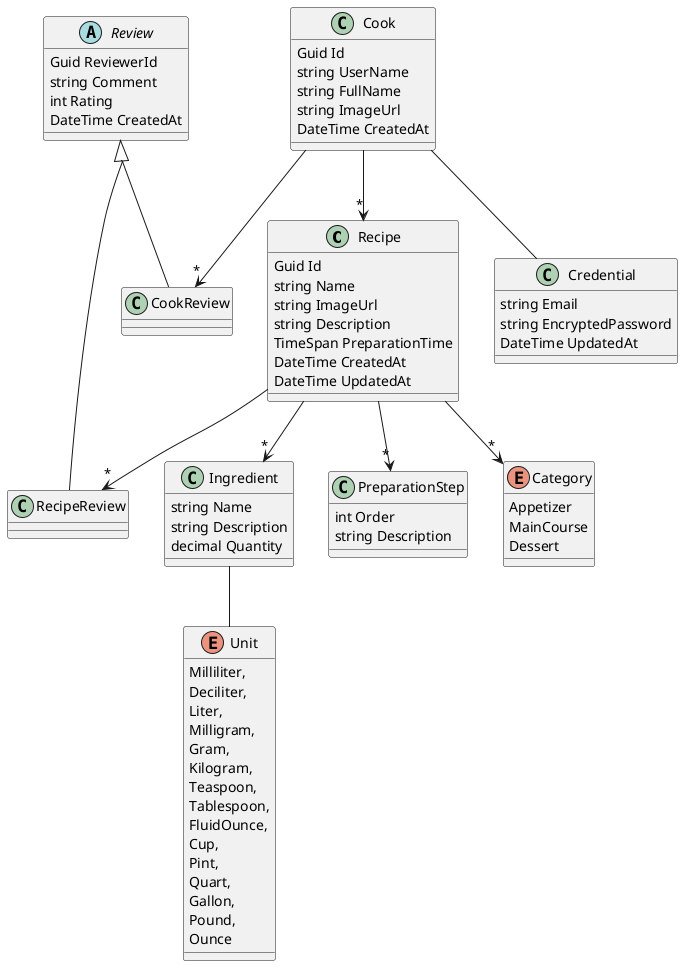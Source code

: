﻿@startuml
'https://plantuml.com/class-diagram

skinparam groupInheritance 2

class Recipe {
    Guid Id
    string Name
    string ImageUrl
    string Description
    TimeSpan PreparationTime
    DateTime CreatedAt
    DateTime UpdatedAt
}

class Cook {
    Guid Id
    string UserName
    string FullName
    string ImageUrl
    DateTime CreatedAt
}

class Credential {
    string Email
    string EncryptedPassword
    DateTime UpdatedAt
}

class Ingredient {
    string Name
    string Description
    decimal Quantity
}

enum Unit {
    Milliliter,
    Deciliter,
    Liter,
    Milligram,
    Gram,
    Kilogram,
    Teaspoon,
    Tablespoon,
    FluidOunce,
    Cup,
    Pint,
    Quart,
    Gallon,
    Pound,
    Ounce
}

class PreparationStep {
    int Order
    string Description
}

enum Category {
    Appetizer
    MainCourse
    Dessert
}

abstract class Review {
    Guid ReviewerId
    string Comment
    int Rating
    DateTime CreatedAt
}

class CookReview {
}

class RecipeReview {
}

Review <|-- CookReview
Review <|-- RecipeReview

Cook --> "*" Recipe
Cook -- Credential
Cook --> "*" CookReview

Recipe --> "*" Ingredient
Recipe --> "*" PreparationStep
Recipe --> "*" Category
Recipe --> "*" RecipeReview

Ingredient -- Unit

@enduml